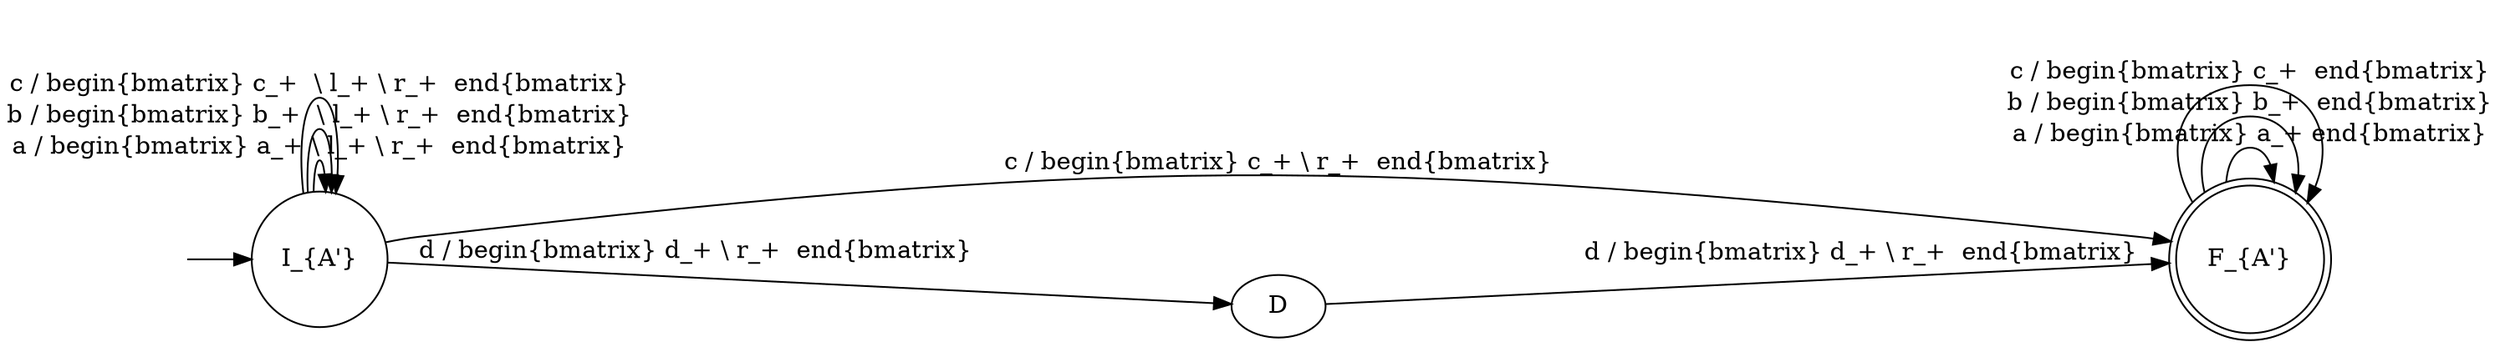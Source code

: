 digraph Automaton {rankdir = LR;
initial [shape=plaintext,label=""];
initial -> S;
C [shape=doublecircle,label="F_{A'}"];

C -> C [label="a / \begin{bmatrix} a_+ \end{bmatrix}"]
C -> C [label="b / \begin{bmatrix} b_+  \end{bmatrix}"]
C -> C [label="c / \begin{bmatrix} c_+  \end{bmatrix}"]

S [shape=circle,label="I_{A'}"];
S -> S [label="a / \begin{bmatrix} a_+ \\ l_+ \\ r_+  \end{bmatrix}"]
S -> S [label="b / \begin{bmatrix} b_+  \\ l_+ \\ r_+  \end{bmatrix}"]
S -> S [label="c / \begin{bmatrix} c_+  \\ l_+ \\ r_+  \end{bmatrix}"]

S -> C [label="c / \begin{bmatrix} c_+ \\ r_+  \end{bmatrix}"]

S -> D [label="d / \begin{bmatrix} d_+ \\ r_+  \end{bmatrix}"]
D -> C [label="d / \begin{bmatrix} d_+ \\ r_+  \end{bmatrix}"]
}
